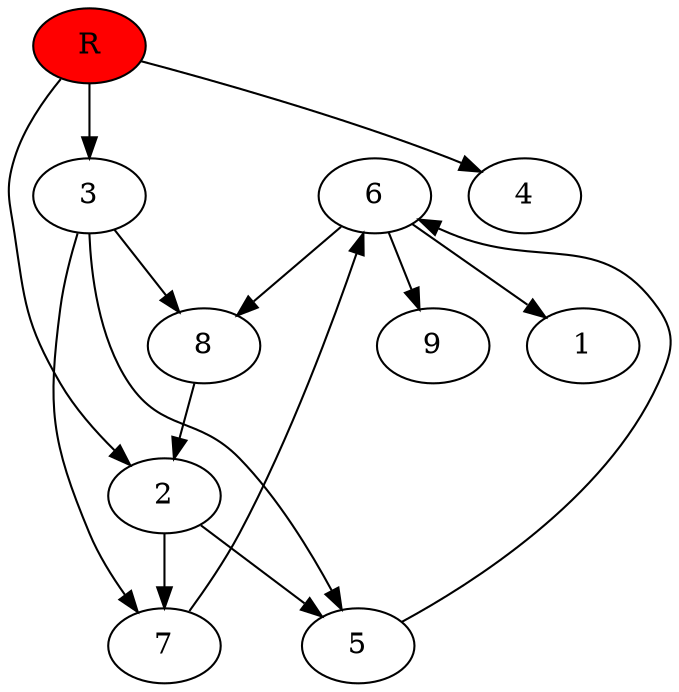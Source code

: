 digraph prb51031 {
	1
	2
	3
	4
	5
	6
	7
	8
	R [fillcolor="#ff0000" style=filled]
	2 -> 5
	2 -> 7
	3 -> 5
	3 -> 7
	3 -> 8
	5 -> 6
	6 -> 1
	6 -> 8
	6 -> 9
	7 -> 6
	8 -> 2
	R -> 2
	R -> 3
	R -> 4
}
